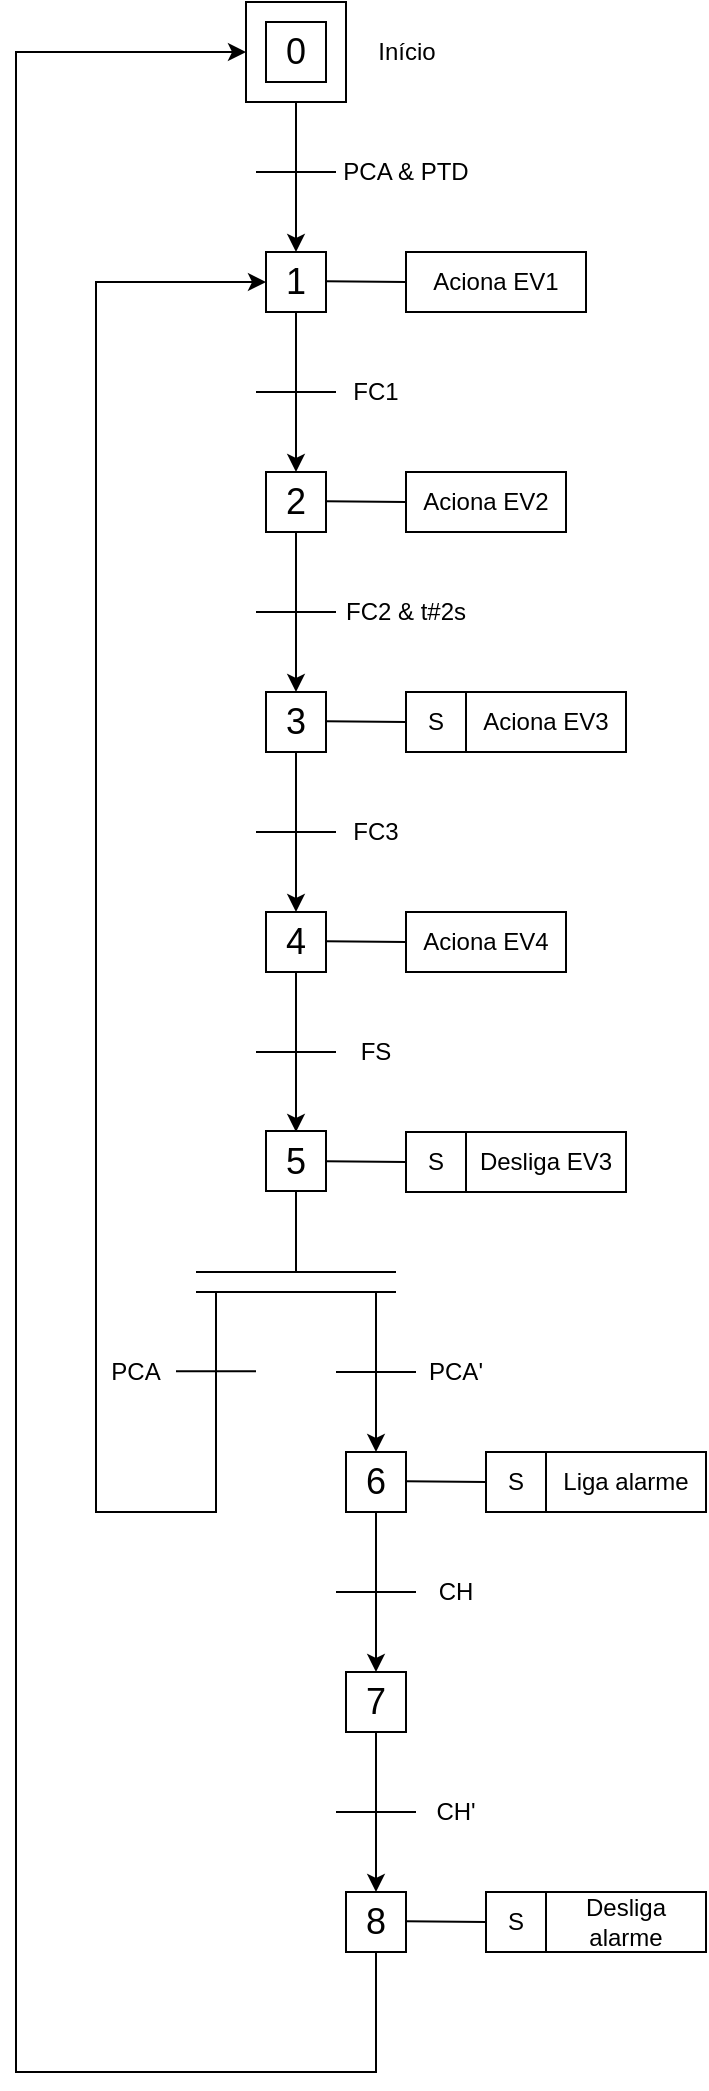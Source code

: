 <mxfile version="28.2.5">
  <diagram name="Página-1" id="EpuS9euJVo_jh59Xog_h">
    <mxGraphModel dx="647" dy="423" grid="1" gridSize="10" guides="1" tooltips="1" connect="1" arrows="1" fold="1" page="1" pageScale="1" pageWidth="827" pageHeight="1169" math="0" shadow="0">
      <root>
        <mxCell id="0" />
        <mxCell id="1" parent="0" />
        <mxCell id="uRA6-G0RPfM2Fc7buc75-2" value="" style="rounded=0;whiteSpace=wrap;html=1;" parent="1" vertex="1">
          <mxGeometry x="195" y="5" width="50" height="50" as="geometry" />
        </mxCell>
        <mxCell id="uRA6-G0RPfM2Fc7buc75-1" value="&lt;font style=&quot;font-size: 18px;&quot;&gt;0&lt;/font&gt;" style="rounded=0;whiteSpace=wrap;html=1;" parent="1" vertex="1">
          <mxGeometry x="205" y="15" width="30" height="30" as="geometry" />
        </mxCell>
        <mxCell id="uRA6-G0RPfM2Fc7buc75-3" value="&lt;div&gt;Início&lt;/div&gt;" style="text;html=1;align=center;verticalAlign=middle;whiteSpace=wrap;rounded=0;" parent="1" vertex="1">
          <mxGeometry x="252.5" y="15" width="45" height="30" as="geometry" />
        </mxCell>
        <mxCell id="uRA6-G0RPfM2Fc7buc75-6" value="&lt;font style=&quot;font-size: 18px;&quot;&gt;1&lt;/font&gt;" style="rounded=0;whiteSpace=wrap;html=1;" parent="1" vertex="1">
          <mxGeometry x="205" y="130" width="30" height="30" as="geometry" />
        </mxCell>
        <mxCell id="uRA6-G0RPfM2Fc7buc75-7" value="" style="endArrow=classic;html=1;rounded=0;exitX=0.5;exitY=1;exitDx=0;exitDy=0;entryX=0.5;entryY=0;entryDx=0;entryDy=0;" parent="1" source="uRA6-G0RPfM2Fc7buc75-2" target="uRA6-G0RPfM2Fc7buc75-6" edge="1">
          <mxGeometry width="50" height="50" relative="1" as="geometry">
            <mxPoint x="390" y="280" as="sourcePoint" />
            <mxPoint x="440" y="230" as="targetPoint" />
          </mxGeometry>
        </mxCell>
        <mxCell id="uRA6-G0RPfM2Fc7buc75-8" value="" style="endArrow=none;html=1;rounded=0;" parent="1" edge="1">
          <mxGeometry width="50" height="50" relative="1" as="geometry">
            <mxPoint x="200" y="90" as="sourcePoint" />
            <mxPoint x="240" y="90" as="targetPoint" />
          </mxGeometry>
        </mxCell>
        <mxCell id="uRA6-G0RPfM2Fc7buc75-9" value="PCA &amp;amp; PTD" style="text;html=1;align=center;verticalAlign=middle;whiteSpace=wrap;rounded=0;" parent="1" vertex="1">
          <mxGeometry x="240" y="80" width="70" height="20" as="geometry" />
        </mxCell>
        <mxCell id="uRA6-G0RPfM2Fc7buc75-10" value="&lt;font style=&quot;font-size: 12px;&quot;&gt;Aciona EV1&lt;/font&gt;" style="rounded=0;whiteSpace=wrap;html=1;" parent="1" vertex="1">
          <mxGeometry x="275" y="130" width="90" height="30" as="geometry" />
        </mxCell>
        <mxCell id="uRA6-G0RPfM2Fc7buc75-12" value="" style="endArrow=none;html=1;rounded=0;exitX=1;exitY=0.5;exitDx=0;exitDy=0;" parent="1" edge="1">
          <mxGeometry width="50" height="50" relative="1" as="geometry">
            <mxPoint x="235" y="144.66" as="sourcePoint" />
            <mxPoint x="275" y="145" as="targetPoint" />
          </mxGeometry>
        </mxCell>
        <mxCell id="uRA6-G0RPfM2Fc7buc75-14" value="" style="endArrow=classic;html=1;rounded=0;exitX=0.5;exitY=1;exitDx=0;exitDy=0;entryX=0.5;entryY=0;entryDx=0;entryDy=0;" parent="1" edge="1">
          <mxGeometry width="50" height="50" relative="1" as="geometry">
            <mxPoint x="220" y="160" as="sourcePoint" />
            <mxPoint x="220" y="240" as="targetPoint" />
          </mxGeometry>
        </mxCell>
        <mxCell id="uRA6-G0RPfM2Fc7buc75-15" value="" style="endArrow=none;html=1;rounded=0;" parent="1" edge="1">
          <mxGeometry width="50" height="50" relative="1" as="geometry">
            <mxPoint x="200" y="200" as="sourcePoint" />
            <mxPoint x="240" y="200" as="targetPoint" />
          </mxGeometry>
        </mxCell>
        <mxCell id="uRA6-G0RPfM2Fc7buc75-16" value="FC1" style="text;html=1;align=center;verticalAlign=middle;whiteSpace=wrap;rounded=0;" parent="1" vertex="1">
          <mxGeometry x="240" y="190" width="40" height="20" as="geometry" />
        </mxCell>
        <mxCell id="uRA6-G0RPfM2Fc7buc75-17" value="&lt;font style=&quot;font-size: 18px;&quot;&gt;2&lt;/font&gt;" style="rounded=0;whiteSpace=wrap;html=1;" parent="1" vertex="1">
          <mxGeometry x="205" y="240" width="30" height="30" as="geometry" />
        </mxCell>
        <mxCell id="uRA6-G0RPfM2Fc7buc75-18" value="Aciona EV2" style="rounded=0;whiteSpace=wrap;html=1;" parent="1" vertex="1">
          <mxGeometry x="275" y="240" width="80" height="30" as="geometry" />
        </mxCell>
        <mxCell id="uRA6-G0RPfM2Fc7buc75-19" value="" style="endArrow=none;html=1;rounded=0;exitX=1;exitY=0.5;exitDx=0;exitDy=0;" parent="1" edge="1">
          <mxGeometry width="50" height="50" relative="1" as="geometry">
            <mxPoint x="235" y="254.66" as="sourcePoint" />
            <mxPoint x="275" y="255" as="targetPoint" />
          </mxGeometry>
        </mxCell>
        <mxCell id="uRA6-G0RPfM2Fc7buc75-20" value="" style="endArrow=classic;html=1;rounded=0;exitX=0.5;exitY=1;exitDx=0;exitDy=0;entryX=0.5;entryY=0;entryDx=0;entryDy=0;" parent="1" edge="1">
          <mxGeometry width="50" height="50" relative="1" as="geometry">
            <mxPoint x="220" y="270" as="sourcePoint" />
            <mxPoint x="220" y="350" as="targetPoint" />
          </mxGeometry>
        </mxCell>
        <mxCell id="uRA6-G0RPfM2Fc7buc75-21" value="" style="endArrow=none;html=1;rounded=0;" parent="1" edge="1">
          <mxGeometry width="50" height="50" relative="1" as="geometry">
            <mxPoint x="200" y="310" as="sourcePoint" />
            <mxPoint x="240" y="310" as="targetPoint" />
          </mxGeometry>
        </mxCell>
        <mxCell id="uRA6-G0RPfM2Fc7buc75-22" value="FC2 &amp;amp; t#2s" style="text;html=1;align=center;verticalAlign=middle;whiteSpace=wrap;rounded=0;" parent="1" vertex="1">
          <mxGeometry x="240" y="300" width="70" height="20" as="geometry" />
        </mxCell>
        <mxCell id="uRA6-G0RPfM2Fc7buc75-23" value="&lt;font style=&quot;font-size: 18px;&quot;&gt;3&lt;/font&gt;" style="rounded=0;whiteSpace=wrap;html=1;" parent="1" vertex="1">
          <mxGeometry x="205" y="350" width="30" height="30" as="geometry" />
        </mxCell>
        <mxCell id="uRA6-G0RPfM2Fc7buc75-24" value="Aciona EV3" style="rounded=0;whiteSpace=wrap;html=1;" parent="1" vertex="1">
          <mxGeometry x="305" y="350" width="80" height="30" as="geometry" />
        </mxCell>
        <mxCell id="uRA6-G0RPfM2Fc7buc75-25" value="" style="endArrow=none;html=1;rounded=0;exitX=1;exitY=0.5;exitDx=0;exitDy=0;" parent="1" edge="1">
          <mxGeometry width="50" height="50" relative="1" as="geometry">
            <mxPoint x="235" y="364.66" as="sourcePoint" />
            <mxPoint x="275" y="365" as="targetPoint" />
          </mxGeometry>
        </mxCell>
        <mxCell id="uRA6-G0RPfM2Fc7buc75-26" value="S" style="rounded=0;whiteSpace=wrap;html=1;" parent="1" vertex="1">
          <mxGeometry x="275" y="350" width="30" height="30" as="geometry" />
        </mxCell>
        <mxCell id="uRA6-G0RPfM2Fc7buc75-28" value="" style="endArrow=classic;html=1;rounded=0;exitX=0.5;exitY=1;exitDx=0;exitDy=0;entryX=0.5;entryY=0;entryDx=0;entryDy=0;" parent="1" edge="1">
          <mxGeometry width="50" height="50" relative="1" as="geometry">
            <mxPoint x="220" y="380" as="sourcePoint" />
            <mxPoint x="220" y="460" as="targetPoint" />
          </mxGeometry>
        </mxCell>
        <mxCell id="uRA6-G0RPfM2Fc7buc75-29" value="" style="endArrow=none;html=1;rounded=0;" parent="1" edge="1">
          <mxGeometry width="50" height="50" relative="1" as="geometry">
            <mxPoint x="200" y="420" as="sourcePoint" />
            <mxPoint x="240" y="420" as="targetPoint" />
          </mxGeometry>
        </mxCell>
        <mxCell id="uRA6-G0RPfM2Fc7buc75-30" value="FC3" style="text;html=1;align=center;verticalAlign=middle;whiteSpace=wrap;rounded=0;" parent="1" vertex="1">
          <mxGeometry x="240" y="410" width="40" height="20" as="geometry" />
        </mxCell>
        <mxCell id="uRA6-G0RPfM2Fc7buc75-31" value="&lt;font style=&quot;font-size: 18px;&quot;&gt;4&lt;/font&gt;" style="rounded=0;whiteSpace=wrap;html=1;" parent="1" vertex="1">
          <mxGeometry x="205" y="460" width="30" height="30" as="geometry" />
        </mxCell>
        <mxCell id="uRA6-G0RPfM2Fc7buc75-32" value="Aciona EV4" style="rounded=0;whiteSpace=wrap;html=1;" parent="1" vertex="1">
          <mxGeometry x="275" y="460" width="80" height="30" as="geometry" />
        </mxCell>
        <mxCell id="uRA6-G0RPfM2Fc7buc75-33" value="" style="endArrow=none;html=1;rounded=0;exitX=1;exitY=0.5;exitDx=0;exitDy=0;" parent="1" edge="1">
          <mxGeometry width="50" height="50" relative="1" as="geometry">
            <mxPoint x="235" y="474.66" as="sourcePoint" />
            <mxPoint x="275" y="475" as="targetPoint" />
          </mxGeometry>
        </mxCell>
        <mxCell id="uRA6-G0RPfM2Fc7buc75-36" value="" style="endArrow=classic;html=1;rounded=0;exitX=0.5;exitY=1;exitDx=0;exitDy=0;entryX=0.5;entryY=0;entryDx=0;entryDy=0;" parent="1" edge="1">
          <mxGeometry width="50" height="50" relative="1" as="geometry">
            <mxPoint x="220" y="490" as="sourcePoint" />
            <mxPoint x="220" y="570" as="targetPoint" />
          </mxGeometry>
        </mxCell>
        <mxCell id="uRA6-G0RPfM2Fc7buc75-37" value="" style="endArrow=none;html=1;rounded=0;" parent="1" edge="1">
          <mxGeometry width="50" height="50" relative="1" as="geometry">
            <mxPoint x="200" y="530" as="sourcePoint" />
            <mxPoint x="240" y="530" as="targetPoint" />
          </mxGeometry>
        </mxCell>
        <mxCell id="uRA6-G0RPfM2Fc7buc75-38" value="FS" style="text;html=1;align=center;verticalAlign=middle;whiteSpace=wrap;rounded=0;" parent="1" vertex="1">
          <mxGeometry x="240" y="520" width="40" height="20" as="geometry" />
        </mxCell>
        <mxCell id="uRA6-G0RPfM2Fc7buc75-39" value="&lt;font style=&quot;font-size: 18px;&quot;&gt;5&lt;/font&gt;" style="rounded=0;whiteSpace=wrap;html=1;" parent="1" vertex="1">
          <mxGeometry x="205" y="569.5" width="30" height="30" as="geometry" />
        </mxCell>
        <mxCell id="uRA6-G0RPfM2Fc7buc75-41" value="" style="endArrow=none;html=1;rounded=0;exitX=1;exitY=0.5;exitDx=0;exitDy=0;" parent="1" edge="1">
          <mxGeometry width="50" height="50" relative="1" as="geometry">
            <mxPoint x="235" y="584.66" as="sourcePoint" />
            <mxPoint x="275" y="585" as="targetPoint" />
          </mxGeometry>
        </mxCell>
        <mxCell id="uRA6-G0RPfM2Fc7buc75-42" value="Desliga EV3" style="rounded=0;whiteSpace=wrap;html=1;" parent="1" vertex="1">
          <mxGeometry x="305" y="570" width="80" height="30" as="geometry" />
        </mxCell>
        <mxCell id="uRA6-G0RPfM2Fc7buc75-43" value="S" style="rounded=0;whiteSpace=wrap;html=1;" parent="1" vertex="1">
          <mxGeometry x="275" y="570" width="30" height="30" as="geometry" />
        </mxCell>
        <mxCell id="uRA6-G0RPfM2Fc7buc75-44" value="" style="endArrow=none;html=1;rounded=0;exitX=0.5;exitY=1;exitDx=0;exitDy=0;" parent="1" source="uRA6-G0RPfM2Fc7buc75-39" edge="1">
          <mxGeometry width="50" height="50" relative="1" as="geometry">
            <mxPoint x="340" y="740" as="sourcePoint" />
            <mxPoint x="220" y="640" as="targetPoint" />
          </mxGeometry>
        </mxCell>
        <mxCell id="uRA6-G0RPfM2Fc7buc75-45" value="" style="endArrow=none;html=1;rounded=0;" parent="1" edge="1">
          <mxGeometry width="50" height="50" relative="1" as="geometry">
            <mxPoint x="170" y="640" as="sourcePoint" />
            <mxPoint x="270" y="640" as="targetPoint" />
          </mxGeometry>
        </mxCell>
        <mxCell id="uRA6-G0RPfM2Fc7buc75-47" value="" style="endArrow=none;html=1;rounded=0;" parent="1" edge="1">
          <mxGeometry width="50" height="50" relative="1" as="geometry">
            <mxPoint x="170" y="650" as="sourcePoint" />
            <mxPoint x="270" y="650" as="targetPoint" />
          </mxGeometry>
        </mxCell>
        <mxCell id="uRA6-G0RPfM2Fc7buc75-48" value="" style="endArrow=classic;html=1;rounded=0;entryX=0;entryY=0.5;entryDx=0;entryDy=0;" parent="1" target="uRA6-G0RPfM2Fc7buc75-6" edge="1">
          <mxGeometry width="50" height="50" relative="1" as="geometry">
            <mxPoint x="180" y="650" as="sourcePoint" />
            <mxPoint x="150" y="330" as="targetPoint" />
            <Array as="points">
              <mxPoint x="180" y="760" />
              <mxPoint x="120" y="760" />
              <mxPoint x="120" y="145" />
            </Array>
          </mxGeometry>
        </mxCell>
        <mxCell id="uRA6-G0RPfM2Fc7buc75-49" value="" style="endArrow=none;html=1;rounded=0;" parent="1" edge="1">
          <mxGeometry width="50" height="50" relative="1" as="geometry">
            <mxPoint x="160" y="689.66" as="sourcePoint" />
            <mxPoint x="200" y="689.66" as="targetPoint" />
          </mxGeometry>
        </mxCell>
        <mxCell id="uRA6-G0RPfM2Fc7buc75-50" value="PCA" style="text;html=1;align=center;verticalAlign=middle;whiteSpace=wrap;rounded=0;" parent="1" vertex="1">
          <mxGeometry x="120" y="680" width="40" height="20" as="geometry" />
        </mxCell>
        <mxCell id="uRA6-G0RPfM2Fc7buc75-51" value="" style="endArrow=classic;html=1;rounded=0;exitX=0.5;exitY=1;exitDx=0;exitDy=0;entryX=0.5;entryY=0;entryDx=0;entryDy=0;" parent="1" edge="1">
          <mxGeometry width="50" height="50" relative="1" as="geometry">
            <mxPoint x="260" y="650" as="sourcePoint" />
            <mxPoint x="260" y="730" as="targetPoint" />
          </mxGeometry>
        </mxCell>
        <mxCell id="uRA6-G0RPfM2Fc7buc75-52" value="" style="endArrow=none;html=1;rounded=0;" parent="1" edge="1">
          <mxGeometry width="50" height="50" relative="1" as="geometry">
            <mxPoint x="240" y="690" as="sourcePoint" />
            <mxPoint x="280" y="690" as="targetPoint" />
          </mxGeometry>
        </mxCell>
        <mxCell id="uRA6-G0RPfM2Fc7buc75-53" value="PCA&#39;" style="text;html=1;align=center;verticalAlign=middle;whiteSpace=wrap;rounded=0;" parent="1" vertex="1">
          <mxGeometry x="280" y="680" width="40" height="20" as="geometry" />
        </mxCell>
        <mxCell id="uRA6-G0RPfM2Fc7buc75-54" value="&lt;font style=&quot;font-size: 18px;&quot;&gt;6&lt;/font&gt;" style="rounded=0;whiteSpace=wrap;html=1;" parent="1" vertex="1">
          <mxGeometry x="245" y="730" width="30" height="30" as="geometry" />
        </mxCell>
        <mxCell id="uRA6-G0RPfM2Fc7buc75-55" value="" style="endArrow=none;html=1;rounded=0;exitX=1;exitY=0.5;exitDx=0;exitDy=0;" parent="1" edge="1">
          <mxGeometry width="50" height="50" relative="1" as="geometry">
            <mxPoint x="275" y="744.66" as="sourcePoint" />
            <mxPoint x="315" y="745" as="targetPoint" />
          </mxGeometry>
        </mxCell>
        <mxCell id="uRA6-G0RPfM2Fc7buc75-56" value="Liga alarme" style="rounded=0;whiteSpace=wrap;html=1;" parent="1" vertex="1">
          <mxGeometry x="345" y="730" width="80" height="30" as="geometry" />
        </mxCell>
        <mxCell id="uRA6-G0RPfM2Fc7buc75-57" value="S" style="rounded=0;whiteSpace=wrap;html=1;" parent="1" vertex="1">
          <mxGeometry x="315" y="730" width="30" height="30" as="geometry" />
        </mxCell>
        <mxCell id="uRA6-G0RPfM2Fc7buc75-58" value="" style="endArrow=classic;html=1;rounded=0;exitX=0.5;exitY=1;exitDx=0;exitDy=0;entryX=0.5;entryY=0;entryDx=0;entryDy=0;" parent="1" edge="1">
          <mxGeometry width="50" height="50" relative="1" as="geometry">
            <mxPoint x="260" y="760" as="sourcePoint" />
            <mxPoint x="260" y="840" as="targetPoint" />
          </mxGeometry>
        </mxCell>
        <mxCell id="uRA6-G0RPfM2Fc7buc75-59" value="" style="endArrow=none;html=1;rounded=0;" parent="1" edge="1">
          <mxGeometry width="50" height="50" relative="1" as="geometry">
            <mxPoint x="240" y="800" as="sourcePoint" />
            <mxPoint x="280" y="800" as="targetPoint" />
          </mxGeometry>
        </mxCell>
        <mxCell id="uRA6-G0RPfM2Fc7buc75-60" value="CH" style="text;html=1;align=center;verticalAlign=middle;whiteSpace=wrap;rounded=0;" parent="1" vertex="1">
          <mxGeometry x="280" y="790" width="40" height="20" as="geometry" />
        </mxCell>
        <mxCell id="uRA6-G0RPfM2Fc7buc75-61" value="&lt;font style=&quot;font-size: 18px;&quot;&gt;7&lt;/font&gt;" style="rounded=0;whiteSpace=wrap;html=1;" parent="1" vertex="1">
          <mxGeometry x="245" y="840" width="30" height="30" as="geometry" />
        </mxCell>
        <mxCell id="uRA6-G0RPfM2Fc7buc75-65" value="" style="endArrow=classic;html=1;rounded=0;exitX=0.5;exitY=1;exitDx=0;exitDy=0;entryX=0.5;entryY=0;entryDx=0;entryDy=0;" parent="1" edge="1">
          <mxGeometry width="50" height="50" relative="1" as="geometry">
            <mxPoint x="260" y="870" as="sourcePoint" />
            <mxPoint x="260" y="950" as="targetPoint" />
          </mxGeometry>
        </mxCell>
        <mxCell id="uRA6-G0RPfM2Fc7buc75-66" value="" style="endArrow=none;html=1;rounded=0;" parent="1" edge="1">
          <mxGeometry width="50" height="50" relative="1" as="geometry">
            <mxPoint x="240" y="910" as="sourcePoint" />
            <mxPoint x="280" y="910" as="targetPoint" />
          </mxGeometry>
        </mxCell>
        <mxCell id="uRA6-G0RPfM2Fc7buc75-67" value="CH&#39;" style="text;html=1;align=center;verticalAlign=middle;whiteSpace=wrap;rounded=0;" parent="1" vertex="1">
          <mxGeometry x="280" y="900" width="40" height="20" as="geometry" />
        </mxCell>
        <mxCell id="uRA6-G0RPfM2Fc7buc75-68" value="&lt;font style=&quot;font-size: 18px;&quot;&gt;8&lt;/font&gt;" style="rounded=0;whiteSpace=wrap;html=1;" parent="1" vertex="1">
          <mxGeometry x="245" y="950" width="30" height="30" as="geometry" />
        </mxCell>
        <mxCell id="uRA6-G0RPfM2Fc7buc75-69" value="" style="endArrow=none;html=1;rounded=0;exitX=1;exitY=0.5;exitDx=0;exitDy=0;" parent="1" edge="1">
          <mxGeometry width="50" height="50" relative="1" as="geometry">
            <mxPoint x="275" y="964.66" as="sourcePoint" />
            <mxPoint x="315" y="965" as="targetPoint" />
          </mxGeometry>
        </mxCell>
        <mxCell id="uRA6-G0RPfM2Fc7buc75-70" value="Desliga alarme" style="rounded=0;whiteSpace=wrap;html=1;" parent="1" vertex="1">
          <mxGeometry x="345" y="950" width="80" height="30" as="geometry" />
        </mxCell>
        <mxCell id="uRA6-G0RPfM2Fc7buc75-71" value="S" style="rounded=0;whiteSpace=wrap;html=1;" parent="1" vertex="1">
          <mxGeometry x="315" y="950" width="30" height="30" as="geometry" />
        </mxCell>
        <mxCell id="uRA6-G0RPfM2Fc7buc75-72" value="" style="endArrow=classic;html=1;rounded=0;exitX=0.5;exitY=1;exitDx=0;exitDy=0;entryX=0;entryY=0.5;entryDx=0;entryDy=0;" parent="1" source="uRA6-G0RPfM2Fc7buc75-68" target="uRA6-G0RPfM2Fc7buc75-2" edge="1">
          <mxGeometry width="50" height="50" relative="1" as="geometry">
            <mxPoint x="320" y="980" as="sourcePoint" />
            <mxPoint x="70" y="300" as="targetPoint" />
            <Array as="points">
              <mxPoint x="260" y="1040" />
              <mxPoint x="80" y="1040" />
              <mxPoint x="80" y="30" />
            </Array>
          </mxGeometry>
        </mxCell>
      </root>
    </mxGraphModel>
  </diagram>
</mxfile>
